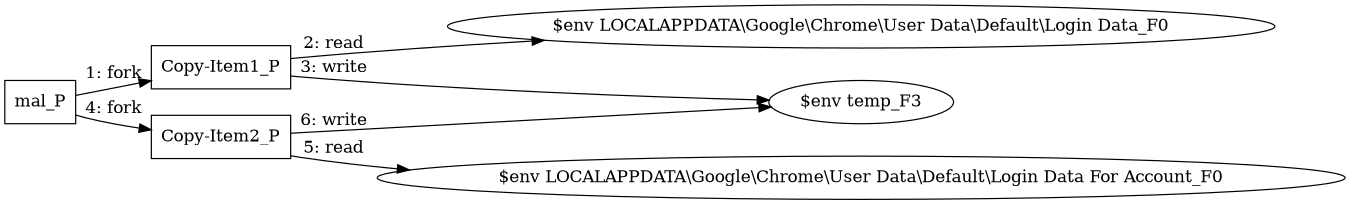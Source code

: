 digraph "T1555.003#4" {
rankdir="LR"
size="9"
fixedsize="false"
splines="true"
nodesep=0.3
ranksep=0
fontsize=10
overlap="scalexy"
engine= "neato"
	"mal_P" [node_type=Process shape=box]
	"Copy-Item1_P" [node_type=Process shape=box]
	"Copy-Item2_P" [node_type=Process shape=box]
	"$env LOCALAPPDATA\\Google\\Chrome\\User Data\\Default\\Login Data_F0" [node_type=File shape=ellipse]
	"$env temp_F3" [node_type=File shape=ellipse]
	"$env LOCALAPPDATA\\Google\\Chrome\\User Data\\Default\\Login Data For Account_F0" [node_type=File shape=ellipse]
	"mal_P" -> "Copy-Item1_P" [label="1: fork"]
	"Copy-Item1_P" -> "$env LOCALAPPDATA\\Google\\Chrome\\User Data\\Default\\Login Data_F0" [label="2: read"]
	"Copy-Item1_P" -> "$env temp_F3" [label="3: write"]
	"mal_P" -> "Copy-Item2_P" [label="4: fork"]
	"Copy-Item2_P" -> "$env LOCALAPPDATA\\Google\\Chrome\\User Data\\Default\\Login Data For Account_F0" [label="5: read"]
	"Copy-Item2_P" -> "$env temp_F3" [label="6: write"]
}
